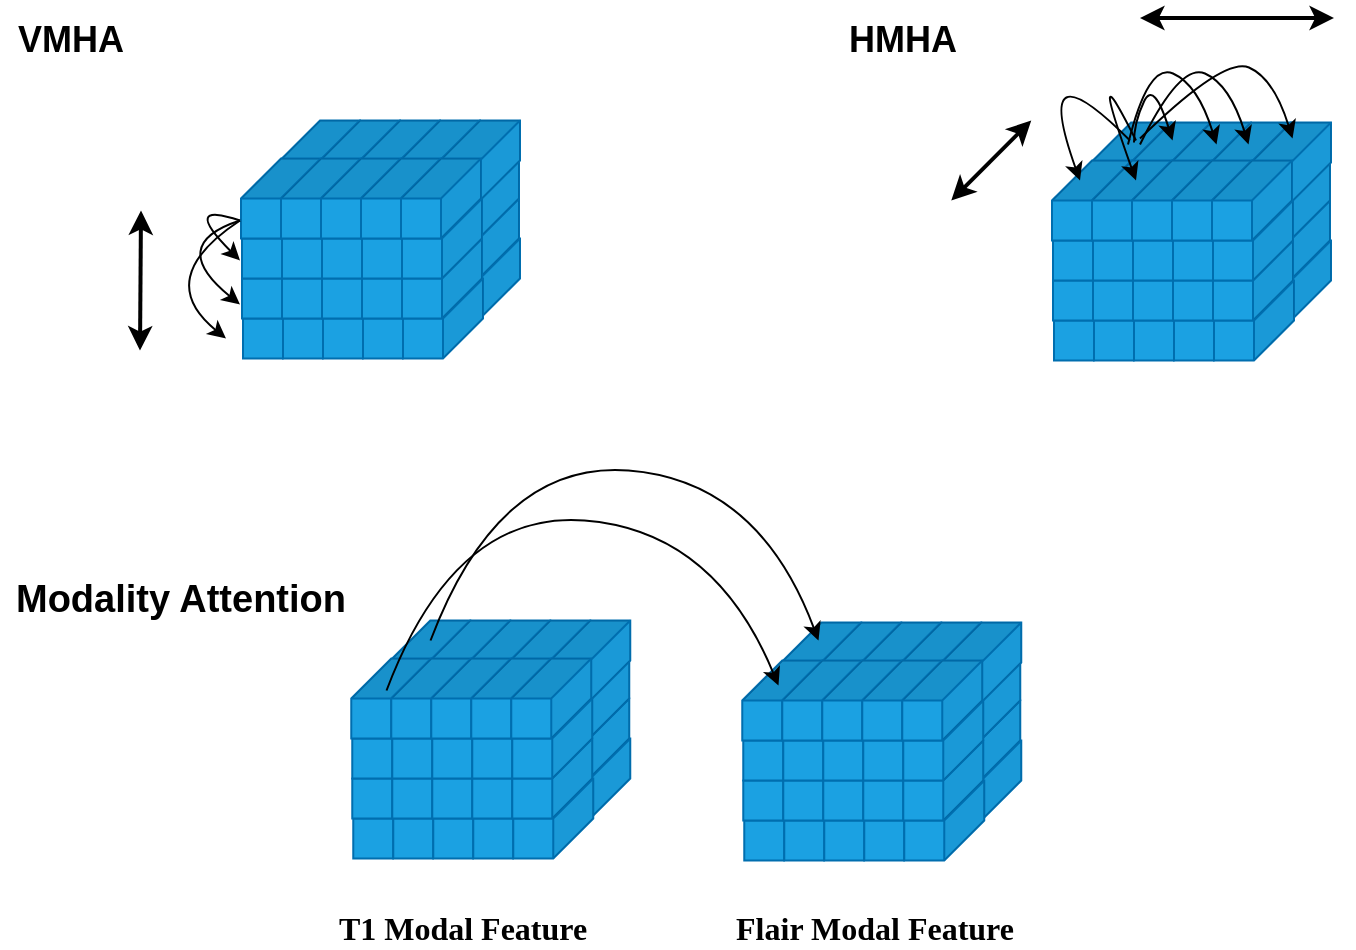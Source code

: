 <mxfile version="15.6.6" type="github">
  <diagram id="qKRGt8TQBt2uqlpVq6g3" name="Page-1">
    <mxGraphModel dx="1186" dy="773" grid="1" gridSize="10" guides="1" tooltips="1" connect="1" arrows="1" fold="1" page="1" pageScale="1" pageWidth="827" pageHeight="1169" math="0" shadow="0">
      <root>
        <mxCell id="0" />
        <mxCell id="1" parent="0" />
        <mxCell id="MC8-AhKKOKp2TsqZbp03-180" value="" style="shape=cube;whiteSpace=wrap;html=1;boundedLbl=1;backgroundOutline=1;darkOpacity=0.05;darkOpacity2=0.1;size=20;rotation=90;fillColor=#1ba1e2;strokeColor=#006EAF;fontColor=#ffffff;" vertex="1" parent="1">
          <mxGeometry x="220" y="150.25" width="40" height="40" as="geometry" />
        </mxCell>
        <mxCell id="MC8-AhKKOKp2TsqZbp03-181" value="" style="shape=cube;whiteSpace=wrap;html=1;boundedLbl=1;backgroundOutline=1;darkOpacity=0.05;darkOpacity2=0.1;size=20;rotation=90;fillColor=#1ba1e2;strokeColor=#006EAF;fontColor=#ffffff;" vertex="1" parent="1">
          <mxGeometry x="240" y="150.25" width="40" height="40" as="geometry" />
        </mxCell>
        <mxCell id="MC8-AhKKOKp2TsqZbp03-182" value="" style="shape=cube;whiteSpace=wrap;html=1;boundedLbl=1;backgroundOutline=1;darkOpacity=0.05;darkOpacity2=0.1;size=20;rotation=90;fillColor=#1ba1e2;strokeColor=#006EAF;fontColor=#ffffff;" vertex="1" parent="1">
          <mxGeometry x="260" y="150.25" width="40" height="40" as="geometry" />
        </mxCell>
        <mxCell id="MC8-AhKKOKp2TsqZbp03-183" value="" style="shape=cube;whiteSpace=wrap;html=1;boundedLbl=1;backgroundOutline=1;darkOpacity=0.05;darkOpacity2=0.1;size=20;rotation=90;fillColor=#1ba1e2;strokeColor=#006EAF;fontColor=#ffffff;" vertex="1" parent="1">
          <mxGeometry x="280" y="150.25" width="40" height="40" as="geometry" />
        </mxCell>
        <mxCell id="MC8-AhKKOKp2TsqZbp03-184" value="" style="shape=cube;whiteSpace=wrap;html=1;boundedLbl=1;backgroundOutline=1;darkOpacity=0.05;darkOpacity2=0.1;size=20;rotation=90;fillColor=#1ba1e2;strokeColor=#006EAF;fontColor=#ffffff;" vertex="1" parent="1">
          <mxGeometry x="300" y="150.25" width="40" height="40" as="geometry" />
        </mxCell>
        <mxCell id="MC8-AhKKOKp2TsqZbp03-185" value="" style="shape=cube;whiteSpace=wrap;html=1;boundedLbl=1;backgroundOutline=1;darkOpacity=0.05;darkOpacity2=0.1;size=20;rotation=90;fillColor=#1ba1e2;strokeColor=#006EAF;fontColor=#ffffff;" vertex="1" parent="1">
          <mxGeometry x="219.5" y="130.25" width="40" height="40" as="geometry" />
        </mxCell>
        <mxCell id="MC8-AhKKOKp2TsqZbp03-186" value="" style="shape=cube;whiteSpace=wrap;html=1;boundedLbl=1;backgroundOutline=1;darkOpacity=0.05;darkOpacity2=0.1;size=20;rotation=90;fillColor=#1ba1e2;strokeColor=#006EAF;fontColor=#ffffff;" vertex="1" parent="1">
          <mxGeometry x="239.5" y="130.25" width="40" height="40" as="geometry" />
        </mxCell>
        <mxCell id="MC8-AhKKOKp2TsqZbp03-187" value="" style="shape=cube;whiteSpace=wrap;html=1;boundedLbl=1;backgroundOutline=1;darkOpacity=0.05;darkOpacity2=0.1;size=20;rotation=90;fillColor=#1ba1e2;strokeColor=#006EAF;fontColor=#ffffff;" vertex="1" parent="1">
          <mxGeometry x="259.5" y="130.25" width="40" height="40" as="geometry" />
        </mxCell>
        <mxCell id="MC8-AhKKOKp2TsqZbp03-188" value="" style="shape=cube;whiteSpace=wrap;html=1;boundedLbl=1;backgroundOutline=1;darkOpacity=0.05;darkOpacity2=0.1;size=20;rotation=90;fillColor=#1ba1e2;strokeColor=#006EAF;fontColor=#ffffff;" vertex="1" parent="1">
          <mxGeometry x="279.5" y="130.25" width="40" height="40" as="geometry" />
        </mxCell>
        <mxCell id="MC8-AhKKOKp2TsqZbp03-189" value="" style="shape=cube;whiteSpace=wrap;html=1;boundedLbl=1;backgroundOutline=1;darkOpacity=0.05;darkOpacity2=0.1;size=20;rotation=90;fillColor=#1ba1e2;strokeColor=#006EAF;fontColor=#ffffff;" vertex="1" parent="1">
          <mxGeometry x="299.5" y="130.25" width="40" height="40" as="geometry" />
        </mxCell>
        <mxCell id="MC8-AhKKOKp2TsqZbp03-190" value="" style="shape=cube;whiteSpace=wrap;html=1;boundedLbl=1;backgroundOutline=1;darkOpacity=0.05;darkOpacity2=0.1;size=20;rotation=90;fillColor=#1ba1e2;strokeColor=#006EAF;fontColor=#ffffff;" vertex="1" parent="1">
          <mxGeometry x="219.5" y="110.25" width="40" height="40" as="geometry" />
        </mxCell>
        <mxCell id="MC8-AhKKOKp2TsqZbp03-191" value="" style="shape=cube;whiteSpace=wrap;html=1;boundedLbl=1;backgroundOutline=1;darkOpacity=0.05;darkOpacity2=0.1;size=20;rotation=90;fillColor=#1ba1e2;strokeColor=#006EAF;fontColor=#ffffff;" vertex="1" parent="1">
          <mxGeometry x="239.5" y="110.25" width="40" height="40" as="geometry" />
        </mxCell>
        <mxCell id="MC8-AhKKOKp2TsqZbp03-192" value="" style="shape=cube;whiteSpace=wrap;html=1;boundedLbl=1;backgroundOutline=1;darkOpacity=0.05;darkOpacity2=0.1;size=20;rotation=90;fillColor=#1ba1e2;strokeColor=#006EAF;fontColor=#ffffff;" vertex="1" parent="1">
          <mxGeometry x="259.5" y="110.25" width="40" height="40" as="geometry" />
        </mxCell>
        <mxCell id="MC8-AhKKOKp2TsqZbp03-193" value="" style="shape=cube;whiteSpace=wrap;html=1;boundedLbl=1;backgroundOutline=1;darkOpacity=0.05;darkOpacity2=0.1;size=20;rotation=90;fillColor=#1ba1e2;strokeColor=#006EAF;fontColor=#ffffff;" vertex="1" parent="1">
          <mxGeometry x="279.5" y="110.25" width="40" height="40" as="geometry" />
        </mxCell>
        <mxCell id="MC8-AhKKOKp2TsqZbp03-194" value="" style="shape=cube;whiteSpace=wrap;html=1;boundedLbl=1;backgroundOutline=1;darkOpacity=0.05;darkOpacity2=0.1;size=20;rotation=90;fillColor=#1ba1e2;strokeColor=#006EAF;fontColor=#ffffff;" vertex="1" parent="1">
          <mxGeometry x="299.5" y="110.25" width="40" height="40" as="geometry" />
        </mxCell>
        <mxCell id="MC8-AhKKOKp2TsqZbp03-195" value="" style="shape=cube;whiteSpace=wrap;html=1;boundedLbl=1;backgroundOutline=1;darkOpacity=0.05;darkOpacity2=0.1;size=20;rotation=90;fillColor=#1ba1e2;strokeColor=#006EAF;fontColor=#ffffff;" vertex="1" parent="1">
          <mxGeometry x="220" y="91.25" width="40" height="40" as="geometry" />
        </mxCell>
        <mxCell id="MC8-AhKKOKp2TsqZbp03-196" value="&lt;font style=&quot;font-size: 18px&quot;&gt;&lt;b&gt;VMHA&lt;/b&gt;&lt;/font&gt;" style="text;html=1;align=center;verticalAlign=middle;resizable=0;points=[];autosize=1;strokeColor=none;fillColor=none;fontColor=default;" vertex="1" parent="1">
          <mxGeometry x="80" y="41.25" width="70" height="20" as="geometry" />
        </mxCell>
        <mxCell id="MC8-AhKKOKp2TsqZbp03-197" value="" style="shape=cube;whiteSpace=wrap;html=1;boundedLbl=1;backgroundOutline=1;darkOpacity=0.05;darkOpacity2=0.1;size=20;rotation=90;fillColor=#1ba1e2;strokeColor=#006EAF;fontColor=#ffffff;" vertex="1" parent="1">
          <mxGeometry x="240" y="91.25" width="40" height="40" as="geometry" />
        </mxCell>
        <mxCell id="MC8-AhKKOKp2TsqZbp03-198" value="" style="shape=cube;whiteSpace=wrap;html=1;boundedLbl=1;backgroundOutline=1;darkOpacity=0.05;darkOpacity2=0.1;size=20;rotation=90;fillColor=#1ba1e2;strokeColor=#006EAF;fontColor=#ffffff;" vertex="1" parent="1">
          <mxGeometry x="260" y="91.25" width="40" height="40" as="geometry" />
        </mxCell>
        <mxCell id="MC8-AhKKOKp2TsqZbp03-199" value="" style="shape=cube;whiteSpace=wrap;html=1;boundedLbl=1;backgroundOutline=1;darkOpacity=0.05;darkOpacity2=0.1;size=20;rotation=90;fillColor=#1ba1e2;strokeColor=#006EAF;fontColor=#ffffff;" vertex="1" parent="1">
          <mxGeometry x="280" y="91.25" width="40" height="40" as="geometry" />
        </mxCell>
        <mxCell id="MC8-AhKKOKp2TsqZbp03-200" value="" style="shape=cube;whiteSpace=wrap;html=1;boundedLbl=1;backgroundOutline=1;darkOpacity=0.05;darkOpacity2=0.1;size=20;rotation=90;fillColor=#1ba1e2;strokeColor=#006EAF;fontColor=#ffffff;" vertex="1" parent="1">
          <mxGeometry x="300" y="91.25" width="40" height="40" as="geometry" />
        </mxCell>
        <mxCell id="MC8-AhKKOKp2TsqZbp03-201" value="" style="shape=cube;whiteSpace=wrap;html=1;boundedLbl=1;backgroundOutline=1;darkOpacity=0.05;darkOpacity2=0.1;size=20;rotation=90;fillColor=#1ba1e2;strokeColor=#006EAF;fontColor=#ffffff;" vertex="1" parent="1">
          <mxGeometry x="201.5" y="170.25" width="40" height="40" as="geometry" />
        </mxCell>
        <mxCell id="MC8-AhKKOKp2TsqZbp03-202" value="" style="shape=cube;whiteSpace=wrap;html=1;boundedLbl=1;backgroundOutline=1;darkOpacity=0.05;darkOpacity2=0.1;size=20;rotation=90;fillColor=#1ba1e2;strokeColor=#006EAF;fontColor=#ffffff;" vertex="1" parent="1">
          <mxGeometry x="221.5" y="170.25" width="40" height="40" as="geometry" />
        </mxCell>
        <mxCell id="MC8-AhKKOKp2TsqZbp03-203" value="" style="shape=cube;whiteSpace=wrap;html=1;boundedLbl=1;backgroundOutline=1;darkOpacity=0.05;darkOpacity2=0.1;size=20;rotation=90;fillColor=#1ba1e2;strokeColor=#006EAF;fontColor=#ffffff;" vertex="1" parent="1">
          <mxGeometry x="241.5" y="170.25" width="40" height="40" as="geometry" />
        </mxCell>
        <mxCell id="MC8-AhKKOKp2TsqZbp03-204" value="" style="shape=cube;whiteSpace=wrap;html=1;boundedLbl=1;backgroundOutline=1;darkOpacity=0.05;darkOpacity2=0.1;size=20;rotation=90;fillColor=#1ba1e2;strokeColor=#006EAF;fontColor=#ffffff;" vertex="1" parent="1">
          <mxGeometry x="261.5" y="170.25" width="40" height="40" as="geometry" />
        </mxCell>
        <mxCell id="MC8-AhKKOKp2TsqZbp03-205" value="" style="shape=cube;whiteSpace=wrap;html=1;boundedLbl=1;backgroundOutline=1;darkOpacity=0.05;darkOpacity2=0.1;size=20;rotation=90;fillColor=#1ba1e2;strokeColor=#006EAF;fontColor=#ffffff;" vertex="1" parent="1">
          <mxGeometry x="281.5" y="170.25" width="40" height="40" as="geometry" />
        </mxCell>
        <mxCell id="MC8-AhKKOKp2TsqZbp03-206" value="" style="shape=cube;whiteSpace=wrap;html=1;boundedLbl=1;backgroundOutline=1;darkOpacity=0.05;darkOpacity2=0.1;size=20;rotation=90;fillColor=#1ba1e2;strokeColor=#006EAF;fontColor=#ffffff;" vertex="1" parent="1">
          <mxGeometry x="201" y="150.25" width="40" height="40" as="geometry" />
        </mxCell>
        <mxCell id="MC8-AhKKOKp2TsqZbp03-207" value="" style="shape=cube;whiteSpace=wrap;html=1;boundedLbl=1;backgroundOutline=1;darkOpacity=0.05;darkOpacity2=0.1;size=20;rotation=90;fillColor=#1ba1e2;strokeColor=#006EAF;fontColor=#ffffff;" vertex="1" parent="1">
          <mxGeometry x="221" y="150.25" width="40" height="40" as="geometry" />
        </mxCell>
        <mxCell id="MC8-AhKKOKp2TsqZbp03-208" value="" style="shape=cube;whiteSpace=wrap;html=1;boundedLbl=1;backgroundOutline=1;darkOpacity=0.05;darkOpacity2=0.1;size=20;rotation=90;fillColor=#1ba1e2;strokeColor=#006EAF;fontColor=#ffffff;" vertex="1" parent="1">
          <mxGeometry x="241" y="150.25" width="40" height="40" as="geometry" />
        </mxCell>
        <mxCell id="MC8-AhKKOKp2TsqZbp03-209" value="" style="shape=cube;whiteSpace=wrap;html=1;boundedLbl=1;backgroundOutline=1;darkOpacity=0.05;darkOpacity2=0.1;size=20;rotation=90;fillColor=#1ba1e2;strokeColor=#006EAF;fontColor=#ffffff;" vertex="1" parent="1">
          <mxGeometry x="261" y="150.25" width="40" height="40" as="geometry" />
        </mxCell>
        <mxCell id="MC8-AhKKOKp2TsqZbp03-210" value="" style="shape=cube;whiteSpace=wrap;html=1;boundedLbl=1;backgroundOutline=1;darkOpacity=0.05;darkOpacity2=0.1;size=20;rotation=90;fillColor=#1ba1e2;strokeColor=#006EAF;fontColor=#ffffff;" vertex="1" parent="1">
          <mxGeometry x="281" y="150.25" width="40" height="40" as="geometry" />
        </mxCell>
        <mxCell id="MC8-AhKKOKp2TsqZbp03-211" value="" style="shape=cube;whiteSpace=wrap;html=1;boundedLbl=1;backgroundOutline=1;darkOpacity=0.05;darkOpacity2=0.1;size=20;rotation=90;fillColor=#1ba1e2;strokeColor=#006EAF;fontColor=#ffffff;" vertex="1" parent="1">
          <mxGeometry x="201" y="130.25" width="40" height="40" as="geometry" />
        </mxCell>
        <mxCell id="MC8-AhKKOKp2TsqZbp03-212" value="" style="shape=cube;whiteSpace=wrap;html=1;boundedLbl=1;backgroundOutline=1;darkOpacity=0.05;darkOpacity2=0.1;size=20;rotation=90;fillColor=#1ba1e2;strokeColor=#006EAF;fontColor=#ffffff;" vertex="1" parent="1">
          <mxGeometry x="221" y="130.25" width="40" height="40" as="geometry" />
        </mxCell>
        <mxCell id="MC8-AhKKOKp2TsqZbp03-213" value="" style="shape=cube;whiteSpace=wrap;html=1;boundedLbl=1;backgroundOutline=1;darkOpacity=0.05;darkOpacity2=0.1;size=20;rotation=90;fillColor=#1ba1e2;strokeColor=#006EAF;fontColor=#ffffff;" vertex="1" parent="1">
          <mxGeometry x="241" y="130.25" width="40" height="40" as="geometry" />
        </mxCell>
        <mxCell id="MC8-AhKKOKp2TsqZbp03-214" value="" style="shape=cube;whiteSpace=wrap;html=1;boundedLbl=1;backgroundOutline=1;darkOpacity=0.05;darkOpacity2=0.1;size=20;rotation=90;fillColor=#1ba1e2;strokeColor=#006EAF;fontColor=#ffffff;" vertex="1" parent="1">
          <mxGeometry x="261" y="130.25" width="40" height="40" as="geometry" />
        </mxCell>
        <mxCell id="MC8-AhKKOKp2TsqZbp03-215" value="" style="shape=cube;whiteSpace=wrap;html=1;boundedLbl=1;backgroundOutline=1;darkOpacity=0.05;darkOpacity2=0.1;size=20;rotation=90;fillColor=#1ba1e2;strokeColor=#006EAF;fontColor=#ffffff;" vertex="1" parent="1">
          <mxGeometry x="281" y="130.25" width="40" height="40" as="geometry" />
        </mxCell>
        <mxCell id="MC8-AhKKOKp2TsqZbp03-216" value="" style="shape=cube;whiteSpace=wrap;html=1;boundedLbl=1;backgroundOutline=1;darkOpacity=0.05;darkOpacity2=0.1;size=20;rotation=90;fillColor=#1ba1e2;strokeColor=#006EAF;fontColor=#ffffff;" vertex="1" parent="1">
          <mxGeometry x="200.5" y="110.25" width="40" height="40" as="geometry" />
        </mxCell>
        <mxCell id="MC8-AhKKOKp2TsqZbp03-217" value="" style="shape=cube;whiteSpace=wrap;html=1;boundedLbl=1;backgroundOutline=1;darkOpacity=0.05;darkOpacity2=0.1;size=20;rotation=90;fillColor=#1ba1e2;strokeColor=#006EAF;fontColor=#ffffff;" vertex="1" parent="1">
          <mxGeometry x="220.5" y="110.25" width="40" height="40" as="geometry" />
        </mxCell>
        <mxCell id="MC8-AhKKOKp2TsqZbp03-218" value="" style="shape=cube;whiteSpace=wrap;html=1;boundedLbl=1;backgroundOutline=1;darkOpacity=0.05;darkOpacity2=0.1;size=20;rotation=90;fillColor=#1ba1e2;strokeColor=#006EAF;fontColor=#ffffff;" vertex="1" parent="1">
          <mxGeometry x="240.5" y="110.25" width="40" height="40" as="geometry" />
        </mxCell>
        <mxCell id="MC8-AhKKOKp2TsqZbp03-219" value="" style="shape=cube;whiteSpace=wrap;html=1;boundedLbl=1;backgroundOutline=1;darkOpacity=0.05;darkOpacity2=0.1;size=20;rotation=90;fillColor=#1ba1e2;strokeColor=#006EAF;fontColor=#ffffff;" vertex="1" parent="1">
          <mxGeometry x="260.5" y="110.25" width="40" height="40" as="geometry" />
        </mxCell>
        <mxCell id="MC8-AhKKOKp2TsqZbp03-220" value="" style="shape=cube;whiteSpace=wrap;html=1;boundedLbl=1;backgroundOutline=1;darkOpacity=0.05;darkOpacity2=0.1;size=20;rotation=90;fillColor=#1ba1e2;strokeColor=#006EAF;fontColor=#ffffff;" vertex="1" parent="1">
          <mxGeometry x="280.5" y="110.25" width="40" height="40" as="geometry" />
        </mxCell>
        <mxCell id="MC8-AhKKOKp2TsqZbp03-221" value="" style="endArrow=classic;startArrow=classic;html=1;rounded=0;fontSize=25;strokeColor=default;labelBackgroundColor=default;fontColor=default;fontStyle=1;strokeWidth=2;" edge="1" parent="1">
          <mxGeometry width="50" height="50" relative="1" as="geometry">
            <mxPoint x="555.63" y="131.25" as="sourcePoint" />
            <mxPoint x="595.63" y="91.25" as="targetPoint" />
          </mxGeometry>
        </mxCell>
        <mxCell id="MC8-AhKKOKp2TsqZbp03-222" value="" style="shape=cube;whiteSpace=wrap;html=1;boundedLbl=1;backgroundOutline=1;darkOpacity=0.05;darkOpacity2=0.1;size=20;rotation=90;fillColor=#1ba1e2;strokeColor=#006EAF;fontColor=#ffffff;" vertex="1" parent="1">
          <mxGeometry x="625.5" y="151.25" width="40" height="40" as="geometry" />
        </mxCell>
        <mxCell id="MC8-AhKKOKp2TsqZbp03-223" value="" style="shape=cube;whiteSpace=wrap;html=1;boundedLbl=1;backgroundOutline=1;darkOpacity=0.05;darkOpacity2=0.1;size=20;rotation=90;fillColor=#1ba1e2;strokeColor=#006EAF;fontColor=#ffffff;" vertex="1" parent="1">
          <mxGeometry x="645.5" y="151.25" width="40" height="40" as="geometry" />
        </mxCell>
        <mxCell id="MC8-AhKKOKp2TsqZbp03-224" value="" style="shape=cube;whiteSpace=wrap;html=1;boundedLbl=1;backgroundOutline=1;darkOpacity=0.05;darkOpacity2=0.1;size=20;rotation=90;fillColor=#1ba1e2;strokeColor=#006EAF;fontColor=#ffffff;" vertex="1" parent="1">
          <mxGeometry x="665.5" y="151.25" width="40" height="40" as="geometry" />
        </mxCell>
        <mxCell id="MC8-AhKKOKp2TsqZbp03-225" value="" style="shape=cube;whiteSpace=wrap;html=1;boundedLbl=1;backgroundOutline=1;darkOpacity=0.05;darkOpacity2=0.1;size=20;rotation=90;fillColor=#1ba1e2;strokeColor=#006EAF;fontColor=#ffffff;" vertex="1" parent="1">
          <mxGeometry x="685.5" y="151.25" width="40" height="40" as="geometry" />
        </mxCell>
        <mxCell id="MC8-AhKKOKp2TsqZbp03-226" value="" style="shape=cube;whiteSpace=wrap;html=1;boundedLbl=1;backgroundOutline=1;darkOpacity=0.05;darkOpacity2=0.1;size=20;rotation=90;fillColor=#1ba1e2;strokeColor=#006EAF;fontColor=#ffffff;" vertex="1" parent="1">
          <mxGeometry x="705.5" y="151.25" width="40" height="40" as="geometry" />
        </mxCell>
        <mxCell id="MC8-AhKKOKp2TsqZbp03-227" value="" style="shape=cube;whiteSpace=wrap;html=1;boundedLbl=1;backgroundOutline=1;darkOpacity=0.05;darkOpacity2=0.1;size=20;rotation=90;fillColor=#1ba1e2;strokeColor=#006EAF;fontColor=#ffffff;" vertex="1" parent="1">
          <mxGeometry x="625" y="131.25" width="40" height="40" as="geometry" />
        </mxCell>
        <mxCell id="MC8-AhKKOKp2TsqZbp03-228" value="" style="shape=cube;whiteSpace=wrap;html=1;boundedLbl=1;backgroundOutline=1;darkOpacity=0.05;darkOpacity2=0.1;size=20;rotation=90;fillColor=#1ba1e2;strokeColor=#006EAF;fontColor=#ffffff;" vertex="1" parent="1">
          <mxGeometry x="645" y="131.25" width="40" height="40" as="geometry" />
        </mxCell>
        <mxCell id="MC8-AhKKOKp2TsqZbp03-229" value="" style="shape=cube;whiteSpace=wrap;html=1;boundedLbl=1;backgroundOutline=1;darkOpacity=0.05;darkOpacity2=0.1;size=20;rotation=90;fillColor=#1ba1e2;strokeColor=#006EAF;fontColor=#ffffff;" vertex="1" parent="1">
          <mxGeometry x="665" y="131.25" width="40" height="40" as="geometry" />
        </mxCell>
        <mxCell id="MC8-AhKKOKp2TsqZbp03-230" value="" style="shape=cube;whiteSpace=wrap;html=1;boundedLbl=1;backgroundOutline=1;darkOpacity=0.05;darkOpacity2=0.1;size=20;rotation=90;fillColor=#1ba1e2;strokeColor=#006EAF;fontColor=#ffffff;" vertex="1" parent="1">
          <mxGeometry x="685" y="131.25" width="40" height="40" as="geometry" />
        </mxCell>
        <mxCell id="MC8-AhKKOKp2TsqZbp03-231" value="" style="shape=cube;whiteSpace=wrap;html=1;boundedLbl=1;backgroundOutline=1;darkOpacity=0.05;darkOpacity2=0.1;size=20;rotation=90;fillColor=#1ba1e2;strokeColor=#006EAF;fontColor=#ffffff;" vertex="1" parent="1">
          <mxGeometry x="705" y="131.25" width="40" height="40" as="geometry" />
        </mxCell>
        <mxCell id="MC8-AhKKOKp2TsqZbp03-232" value="" style="shape=cube;whiteSpace=wrap;html=1;boundedLbl=1;backgroundOutline=1;darkOpacity=0.05;darkOpacity2=0.1;size=20;rotation=90;fillColor=#1ba1e2;strokeColor=#006EAF;fontColor=#ffffff;" vertex="1" parent="1">
          <mxGeometry x="625" y="111.25" width="40" height="40" as="geometry" />
        </mxCell>
        <mxCell id="MC8-AhKKOKp2TsqZbp03-233" value="" style="shape=cube;whiteSpace=wrap;html=1;boundedLbl=1;backgroundOutline=1;darkOpacity=0.05;darkOpacity2=0.1;size=20;rotation=90;fillColor=#1ba1e2;strokeColor=#006EAF;fontColor=#ffffff;" vertex="1" parent="1">
          <mxGeometry x="645" y="111.25" width="40" height="40" as="geometry" />
        </mxCell>
        <mxCell id="MC8-AhKKOKp2TsqZbp03-234" value="" style="shape=cube;whiteSpace=wrap;html=1;boundedLbl=1;backgroundOutline=1;darkOpacity=0.05;darkOpacity2=0.1;size=20;rotation=90;fillColor=#1ba1e2;strokeColor=#006EAF;fontColor=#ffffff;" vertex="1" parent="1">
          <mxGeometry x="665" y="111.25" width="40" height="40" as="geometry" />
        </mxCell>
        <mxCell id="MC8-AhKKOKp2TsqZbp03-235" value="" style="shape=cube;whiteSpace=wrap;html=1;boundedLbl=1;backgroundOutline=1;darkOpacity=0.05;darkOpacity2=0.1;size=20;rotation=90;fillColor=#1ba1e2;strokeColor=#006EAF;fontColor=#ffffff;" vertex="1" parent="1">
          <mxGeometry x="685" y="111.25" width="40" height="40" as="geometry" />
        </mxCell>
        <mxCell id="MC8-AhKKOKp2TsqZbp03-236" value="" style="shape=cube;whiteSpace=wrap;html=1;boundedLbl=1;backgroundOutline=1;darkOpacity=0.05;darkOpacity2=0.1;size=20;rotation=90;fillColor=#1ba1e2;strokeColor=#006EAF;fontColor=#ffffff;" vertex="1" parent="1">
          <mxGeometry x="705" y="111.25" width="40" height="40" as="geometry" />
        </mxCell>
        <mxCell id="MC8-AhKKOKp2TsqZbp03-237" value="" style="shape=cube;whiteSpace=wrap;html=1;boundedLbl=1;backgroundOutline=1;darkOpacity=0.05;darkOpacity2=0.1;size=20;rotation=90;fillColor=#1ba1e2;strokeColor=#006EAF;fontColor=#ffffff;" vertex="1" parent="1">
          <mxGeometry x="625.5" y="92.25" width="40" height="40" as="geometry" />
        </mxCell>
        <mxCell id="MC8-AhKKOKp2TsqZbp03-238" value="" style="shape=cube;whiteSpace=wrap;html=1;boundedLbl=1;backgroundOutline=1;darkOpacity=0.05;darkOpacity2=0.1;size=20;rotation=90;fillColor=#1ba1e2;strokeColor=#006EAF;fontColor=#ffffff;" vertex="1" parent="1">
          <mxGeometry x="645.5" y="92.25" width="40" height="40" as="geometry" />
        </mxCell>
        <mxCell id="MC8-AhKKOKp2TsqZbp03-239" value="" style="shape=cube;whiteSpace=wrap;html=1;boundedLbl=1;backgroundOutline=1;darkOpacity=0.05;darkOpacity2=0.1;size=20;rotation=90;fillColor=#1ba1e2;strokeColor=#006EAF;fontColor=#ffffff;" vertex="1" parent="1">
          <mxGeometry x="665.5" y="92.25" width="40" height="40" as="geometry" />
        </mxCell>
        <mxCell id="MC8-AhKKOKp2TsqZbp03-240" value="" style="shape=cube;whiteSpace=wrap;html=1;boundedLbl=1;backgroundOutline=1;darkOpacity=0.05;darkOpacity2=0.1;size=20;rotation=90;fillColor=#1ba1e2;strokeColor=#006EAF;fontColor=#ffffff;" vertex="1" parent="1">
          <mxGeometry x="685.5" y="92.25" width="40" height="40" as="geometry" />
        </mxCell>
        <mxCell id="MC8-AhKKOKp2TsqZbp03-241" value="" style="shape=cube;whiteSpace=wrap;html=1;boundedLbl=1;backgroundOutline=1;darkOpacity=0.05;darkOpacity2=0.1;size=20;rotation=90;fillColor=#1ba1e2;strokeColor=#006EAF;fontColor=#ffffff;" vertex="1" parent="1">
          <mxGeometry x="705.5" y="92.25" width="40" height="40" as="geometry" />
        </mxCell>
        <mxCell id="MC8-AhKKOKp2TsqZbp03-242" value="" style="shape=cube;whiteSpace=wrap;html=1;boundedLbl=1;backgroundOutline=1;darkOpacity=0.05;darkOpacity2=0.1;size=20;rotation=90;fillColor=#1ba1e2;strokeColor=#006EAF;fontColor=#ffffff;" vertex="1" parent="1">
          <mxGeometry x="607" y="171.25" width="40" height="40" as="geometry" />
        </mxCell>
        <mxCell id="MC8-AhKKOKp2TsqZbp03-243" value="" style="shape=cube;whiteSpace=wrap;html=1;boundedLbl=1;backgroundOutline=1;darkOpacity=0.05;darkOpacity2=0.1;size=20;rotation=90;fillColor=#1ba1e2;strokeColor=#006EAF;fontColor=#ffffff;" vertex="1" parent="1">
          <mxGeometry x="627" y="171.25" width="40" height="40" as="geometry" />
        </mxCell>
        <mxCell id="MC8-AhKKOKp2TsqZbp03-244" value="" style="shape=cube;whiteSpace=wrap;html=1;boundedLbl=1;backgroundOutline=1;darkOpacity=0.05;darkOpacity2=0.1;size=20;rotation=90;fillColor=#1ba1e2;strokeColor=#006EAF;fontColor=#ffffff;" vertex="1" parent="1">
          <mxGeometry x="647" y="171.25" width="40" height="40" as="geometry" />
        </mxCell>
        <mxCell id="MC8-AhKKOKp2TsqZbp03-245" value="" style="shape=cube;whiteSpace=wrap;html=1;boundedLbl=1;backgroundOutline=1;darkOpacity=0.05;darkOpacity2=0.1;size=20;rotation=90;fillColor=#1ba1e2;strokeColor=#006EAF;fontColor=#ffffff;" vertex="1" parent="1">
          <mxGeometry x="667" y="171.25" width="40" height="40" as="geometry" />
        </mxCell>
        <mxCell id="MC8-AhKKOKp2TsqZbp03-246" value="" style="shape=cube;whiteSpace=wrap;html=1;boundedLbl=1;backgroundOutline=1;darkOpacity=0.05;darkOpacity2=0.1;size=20;rotation=90;fillColor=#1ba1e2;strokeColor=#006EAF;fontColor=#ffffff;" vertex="1" parent="1">
          <mxGeometry x="687" y="171.25" width="40" height="40" as="geometry" />
        </mxCell>
        <mxCell id="MC8-AhKKOKp2TsqZbp03-247" value="" style="shape=cube;whiteSpace=wrap;html=1;boundedLbl=1;backgroundOutline=1;darkOpacity=0.05;darkOpacity2=0.1;size=20;rotation=90;fillColor=#1ba1e2;strokeColor=#006EAF;fontColor=#ffffff;" vertex="1" parent="1">
          <mxGeometry x="606.5" y="151.25" width="40" height="40" as="geometry" />
        </mxCell>
        <mxCell id="MC8-AhKKOKp2TsqZbp03-248" value="" style="shape=cube;whiteSpace=wrap;html=1;boundedLbl=1;backgroundOutline=1;darkOpacity=0.05;darkOpacity2=0.1;size=20;rotation=90;fillColor=#1ba1e2;strokeColor=#006EAF;fontColor=#ffffff;" vertex="1" parent="1">
          <mxGeometry x="626.5" y="151.25" width="40" height="40" as="geometry" />
        </mxCell>
        <mxCell id="MC8-AhKKOKp2TsqZbp03-249" value="" style="shape=cube;whiteSpace=wrap;html=1;boundedLbl=1;backgroundOutline=1;darkOpacity=0.05;darkOpacity2=0.1;size=20;rotation=90;fillColor=#1ba1e2;strokeColor=#006EAF;fontColor=#ffffff;" vertex="1" parent="1">
          <mxGeometry x="646.5" y="151.25" width="40" height="40" as="geometry" />
        </mxCell>
        <mxCell id="MC8-AhKKOKp2TsqZbp03-250" value="" style="shape=cube;whiteSpace=wrap;html=1;boundedLbl=1;backgroundOutline=1;darkOpacity=0.05;darkOpacity2=0.1;size=20;rotation=90;fillColor=#1ba1e2;strokeColor=#006EAF;fontColor=#ffffff;" vertex="1" parent="1">
          <mxGeometry x="666.5" y="151.25" width="40" height="40" as="geometry" />
        </mxCell>
        <mxCell id="MC8-AhKKOKp2TsqZbp03-251" value="" style="shape=cube;whiteSpace=wrap;html=1;boundedLbl=1;backgroundOutline=1;darkOpacity=0.05;darkOpacity2=0.1;size=20;rotation=90;fillColor=#1ba1e2;strokeColor=#006EAF;fontColor=#ffffff;" vertex="1" parent="1">
          <mxGeometry x="686.5" y="151.25" width="40" height="40" as="geometry" />
        </mxCell>
        <mxCell id="MC8-AhKKOKp2TsqZbp03-252" value="" style="shape=cube;whiteSpace=wrap;html=1;boundedLbl=1;backgroundOutline=1;darkOpacity=0.05;darkOpacity2=0.1;size=20;rotation=90;fillColor=#1ba1e2;strokeColor=#006EAF;fontColor=#ffffff;" vertex="1" parent="1">
          <mxGeometry x="606.5" y="131.25" width="40" height="40" as="geometry" />
        </mxCell>
        <mxCell id="MC8-AhKKOKp2TsqZbp03-253" value="" style="shape=cube;whiteSpace=wrap;html=1;boundedLbl=1;backgroundOutline=1;darkOpacity=0.05;darkOpacity2=0.1;size=20;rotation=90;fillColor=#1ba1e2;strokeColor=#006EAF;fontColor=#ffffff;" vertex="1" parent="1">
          <mxGeometry x="626.5" y="131.25" width="40" height="40" as="geometry" />
        </mxCell>
        <mxCell id="MC8-AhKKOKp2TsqZbp03-254" value="" style="shape=cube;whiteSpace=wrap;html=1;boundedLbl=1;backgroundOutline=1;darkOpacity=0.05;darkOpacity2=0.1;size=20;rotation=90;fillColor=#1ba1e2;strokeColor=#006EAF;fontColor=#ffffff;" vertex="1" parent="1">
          <mxGeometry x="646.5" y="131.25" width="40" height="40" as="geometry" />
        </mxCell>
        <mxCell id="MC8-AhKKOKp2TsqZbp03-255" value="" style="shape=cube;whiteSpace=wrap;html=1;boundedLbl=1;backgroundOutline=1;darkOpacity=0.05;darkOpacity2=0.1;size=20;rotation=90;fillColor=#1ba1e2;strokeColor=#006EAF;fontColor=#ffffff;" vertex="1" parent="1">
          <mxGeometry x="666.5" y="131.25" width="40" height="40" as="geometry" />
        </mxCell>
        <mxCell id="MC8-AhKKOKp2TsqZbp03-256" value="" style="shape=cube;whiteSpace=wrap;html=1;boundedLbl=1;backgroundOutline=1;darkOpacity=0.05;darkOpacity2=0.1;size=20;rotation=90;fillColor=#1ba1e2;strokeColor=#006EAF;fontColor=#ffffff;" vertex="1" parent="1">
          <mxGeometry x="686.5" y="131.25" width="40" height="40" as="geometry" />
        </mxCell>
        <mxCell id="MC8-AhKKOKp2TsqZbp03-257" value="" style="shape=cube;whiteSpace=wrap;html=1;boundedLbl=1;backgroundOutline=1;darkOpacity=0.05;darkOpacity2=0.1;size=20;rotation=90;fillColor=#1ba1e2;strokeColor=#006EAF;fontColor=#ffffff;" vertex="1" parent="1">
          <mxGeometry x="606" y="111.25" width="40" height="40" as="geometry" />
        </mxCell>
        <mxCell id="MC8-AhKKOKp2TsqZbp03-258" value="" style="shape=cube;whiteSpace=wrap;html=1;boundedLbl=1;backgroundOutline=1;darkOpacity=0.05;darkOpacity2=0.1;size=20;rotation=90;fillColor=#1ba1e2;strokeColor=#006EAF;fontColor=#ffffff;" vertex="1" parent="1">
          <mxGeometry x="626" y="111.25" width="40" height="40" as="geometry" />
        </mxCell>
        <mxCell id="MC8-AhKKOKp2TsqZbp03-259" value="" style="shape=cube;whiteSpace=wrap;html=1;boundedLbl=1;backgroundOutline=1;darkOpacity=0.05;darkOpacity2=0.1;size=20;rotation=90;fillColor=#1ba1e2;strokeColor=#006EAF;fontColor=#ffffff;" vertex="1" parent="1">
          <mxGeometry x="646" y="111.25" width="40" height="40" as="geometry" />
        </mxCell>
        <mxCell id="MC8-AhKKOKp2TsqZbp03-260" value="" style="shape=cube;whiteSpace=wrap;html=1;boundedLbl=1;backgroundOutline=1;darkOpacity=0.05;darkOpacity2=0.1;size=20;rotation=90;fillColor=#1ba1e2;strokeColor=#006EAF;fontColor=#ffffff;" vertex="1" parent="1">
          <mxGeometry x="666" y="111.25" width="40" height="40" as="geometry" />
        </mxCell>
        <mxCell id="MC8-AhKKOKp2TsqZbp03-261" value="" style="shape=cube;whiteSpace=wrap;html=1;boundedLbl=1;backgroundOutline=1;darkOpacity=0.05;darkOpacity2=0.1;size=20;rotation=90;fillColor=#1ba1e2;strokeColor=#006EAF;fontColor=#ffffff;" vertex="1" parent="1">
          <mxGeometry x="686" y="111.25" width="40" height="40" as="geometry" />
        </mxCell>
        <mxCell id="MC8-AhKKOKp2TsqZbp03-262" value="" style="endArrow=classic;startArrow=classic;html=1;rounded=0;fontSize=18;strokeColor=default;labelBackgroundColor=default;fontColor=default;strokeWidth=2;" edge="1" parent="1">
          <mxGeometry width="50" height="50" relative="1" as="geometry">
            <mxPoint x="150" y="206.25" as="sourcePoint" />
            <mxPoint x="150.5" y="136.25" as="targetPoint" />
          </mxGeometry>
        </mxCell>
        <mxCell id="MC8-AhKKOKp2TsqZbp03-263" value="" style="endArrow=classic;startArrow=classic;html=1;rounded=0;fontSize=18;strokeColor=default;labelBackgroundColor=default;fontColor=default;fontStyle=1;strokeWidth=2;" edge="1" parent="1">
          <mxGeometry width="50" height="50" relative="1" as="geometry">
            <mxPoint x="650" y="40" as="sourcePoint" />
            <mxPoint x="747.0" y="40" as="targetPoint" />
          </mxGeometry>
        </mxCell>
        <mxCell id="MC8-AhKKOKp2TsqZbp03-264" value="&lt;font style=&quot;font-size: 18px&quot;&gt;&lt;b&gt;HMHA&lt;/b&gt;&lt;/font&gt;" style="text;html=1;align=center;verticalAlign=middle;resizable=0;points=[];autosize=1;strokeColor=none;fillColor=none;fontColor=default;" vertex="1" parent="1">
          <mxGeometry x="495.63" y="41.25" width="70" height="20" as="geometry" />
        </mxCell>
        <mxCell id="MC8-AhKKOKp2TsqZbp03-265" value="" style="shape=cube;whiteSpace=wrap;html=1;boundedLbl=1;backgroundOutline=1;darkOpacity=0.05;darkOpacity2=0.1;size=20;rotation=90;fillColor=#1ba1e2;strokeColor=#006EAF;fontColor=#ffffff;" vertex="1" parent="1">
          <mxGeometry x="275.13" y="400.25" width="40" height="40" as="geometry" />
        </mxCell>
        <mxCell id="MC8-AhKKOKp2TsqZbp03-266" value="" style="shape=cube;whiteSpace=wrap;html=1;boundedLbl=1;backgroundOutline=1;darkOpacity=0.05;darkOpacity2=0.1;size=20;rotation=90;fillColor=#1ba1e2;strokeColor=#006EAF;fontColor=#ffffff;" vertex="1" parent="1">
          <mxGeometry x="295.13" y="400.25" width="40" height="40" as="geometry" />
        </mxCell>
        <mxCell id="MC8-AhKKOKp2TsqZbp03-267" value="" style="shape=cube;whiteSpace=wrap;html=1;boundedLbl=1;backgroundOutline=1;darkOpacity=0.05;darkOpacity2=0.1;size=20;rotation=90;fillColor=#1ba1e2;strokeColor=#006EAF;fontColor=#ffffff;" vertex="1" parent="1">
          <mxGeometry x="315.13" y="400.25" width="40" height="40" as="geometry" />
        </mxCell>
        <mxCell id="MC8-AhKKOKp2TsqZbp03-268" value="" style="shape=cube;whiteSpace=wrap;html=1;boundedLbl=1;backgroundOutline=1;darkOpacity=0.05;darkOpacity2=0.1;size=20;rotation=90;fillColor=#1ba1e2;strokeColor=#006EAF;fontColor=#ffffff;" vertex="1" parent="1">
          <mxGeometry x="335.13" y="400.25" width="40" height="40" as="geometry" />
        </mxCell>
        <mxCell id="MC8-AhKKOKp2TsqZbp03-269" value="" style="shape=cube;whiteSpace=wrap;html=1;boundedLbl=1;backgroundOutline=1;darkOpacity=0.05;darkOpacity2=0.1;size=20;rotation=90;fillColor=#1ba1e2;strokeColor=#006EAF;fontColor=#ffffff;" vertex="1" parent="1">
          <mxGeometry x="355.13" y="400.25" width="40" height="40" as="geometry" />
        </mxCell>
        <mxCell id="MC8-AhKKOKp2TsqZbp03-270" value="" style="shape=cube;whiteSpace=wrap;html=1;boundedLbl=1;backgroundOutline=1;darkOpacity=0.05;darkOpacity2=0.1;size=20;rotation=90;fillColor=#1ba1e2;strokeColor=#006EAF;fontColor=#ffffff;" vertex="1" parent="1">
          <mxGeometry x="274.63" y="380.25" width="40" height="40" as="geometry" />
        </mxCell>
        <mxCell id="MC8-AhKKOKp2TsqZbp03-271" value="" style="shape=cube;whiteSpace=wrap;html=1;boundedLbl=1;backgroundOutline=1;darkOpacity=0.05;darkOpacity2=0.1;size=20;rotation=90;fillColor=#1ba1e2;strokeColor=#006EAF;fontColor=#ffffff;" vertex="1" parent="1">
          <mxGeometry x="294.63" y="380.25" width="40" height="40" as="geometry" />
        </mxCell>
        <mxCell id="MC8-AhKKOKp2TsqZbp03-272" value="" style="shape=cube;whiteSpace=wrap;html=1;boundedLbl=1;backgroundOutline=1;darkOpacity=0.05;darkOpacity2=0.1;size=20;rotation=90;fillColor=#1ba1e2;strokeColor=#006EAF;fontColor=#ffffff;" vertex="1" parent="1">
          <mxGeometry x="314.63" y="380.25" width="40" height="40" as="geometry" />
        </mxCell>
        <mxCell id="MC8-AhKKOKp2TsqZbp03-273" value="" style="shape=cube;whiteSpace=wrap;html=1;boundedLbl=1;backgroundOutline=1;darkOpacity=0.05;darkOpacity2=0.1;size=20;rotation=90;fillColor=#1ba1e2;strokeColor=#006EAF;fontColor=#ffffff;" vertex="1" parent="1">
          <mxGeometry x="334.63" y="380.25" width="40" height="40" as="geometry" />
        </mxCell>
        <mxCell id="MC8-AhKKOKp2TsqZbp03-274" value="" style="shape=cube;whiteSpace=wrap;html=1;boundedLbl=1;backgroundOutline=1;darkOpacity=0.05;darkOpacity2=0.1;size=20;rotation=90;fillColor=#1ba1e2;strokeColor=#006EAF;fontColor=#ffffff;" vertex="1" parent="1">
          <mxGeometry x="354.63" y="380.25" width="40" height="40" as="geometry" />
        </mxCell>
        <mxCell id="MC8-AhKKOKp2TsqZbp03-275" value="" style="shape=cube;whiteSpace=wrap;html=1;boundedLbl=1;backgroundOutline=1;darkOpacity=0.05;darkOpacity2=0.1;size=20;rotation=90;fillColor=#1ba1e2;strokeColor=#006EAF;fontColor=#ffffff;" vertex="1" parent="1">
          <mxGeometry x="274.63" y="360.25" width="40" height="40" as="geometry" />
        </mxCell>
        <mxCell id="MC8-AhKKOKp2TsqZbp03-276" value="" style="shape=cube;whiteSpace=wrap;html=1;boundedLbl=1;backgroundOutline=1;darkOpacity=0.05;darkOpacity2=0.1;size=20;rotation=90;fillColor=#1ba1e2;strokeColor=#006EAF;fontColor=#ffffff;" vertex="1" parent="1">
          <mxGeometry x="294.63" y="360.25" width="40" height="40" as="geometry" />
        </mxCell>
        <mxCell id="MC8-AhKKOKp2TsqZbp03-277" value="" style="shape=cube;whiteSpace=wrap;html=1;boundedLbl=1;backgroundOutline=1;darkOpacity=0.05;darkOpacity2=0.1;size=20;rotation=90;fillColor=#1ba1e2;strokeColor=#006EAF;fontColor=#ffffff;" vertex="1" parent="1">
          <mxGeometry x="314.63" y="360.25" width="40" height="40" as="geometry" />
        </mxCell>
        <mxCell id="MC8-AhKKOKp2TsqZbp03-278" value="" style="shape=cube;whiteSpace=wrap;html=1;boundedLbl=1;backgroundOutline=1;darkOpacity=0.05;darkOpacity2=0.1;size=20;rotation=90;fillColor=#1ba1e2;strokeColor=#006EAF;fontColor=#ffffff;" vertex="1" parent="1">
          <mxGeometry x="334.63" y="360.25" width="40" height="40" as="geometry" />
        </mxCell>
        <mxCell id="MC8-AhKKOKp2TsqZbp03-279" value="" style="shape=cube;whiteSpace=wrap;html=1;boundedLbl=1;backgroundOutline=1;darkOpacity=0.05;darkOpacity2=0.1;size=20;rotation=90;fillColor=#1ba1e2;strokeColor=#006EAF;fontColor=#ffffff;" vertex="1" parent="1">
          <mxGeometry x="354.63" y="360.25" width="40" height="40" as="geometry" />
        </mxCell>
        <mxCell id="MC8-AhKKOKp2TsqZbp03-280" value="" style="shape=cube;whiteSpace=wrap;html=1;boundedLbl=1;backgroundOutline=1;darkOpacity=0.05;darkOpacity2=0.1;size=20;rotation=90;fillColor=#1ba1e2;strokeColor=#006EAF;fontColor=#ffffff;" vertex="1" parent="1">
          <mxGeometry x="275.13" y="341.25" width="40" height="40" as="geometry" />
        </mxCell>
        <mxCell id="MC8-AhKKOKp2TsqZbp03-281" value="&lt;font size=&quot;1&quot;&gt;&lt;b style=&quot;font-size: 19px&quot;&gt;Modality Attention&lt;/b&gt;&lt;/font&gt;" style="text;html=1;align=center;verticalAlign=middle;resizable=0;points=[];autosize=1;strokeColor=none;fillColor=none;" vertex="1" parent="1">
          <mxGeometry x="80.13" y="321.25" width="180" height="20" as="geometry" />
        </mxCell>
        <mxCell id="MC8-AhKKOKp2TsqZbp03-282" value="" style="shape=cube;whiteSpace=wrap;html=1;boundedLbl=1;backgroundOutline=1;darkOpacity=0.05;darkOpacity2=0.1;size=20;rotation=90;fillColor=#1ba1e2;strokeColor=#006EAF;fontColor=#ffffff;" vertex="1" parent="1">
          <mxGeometry x="295.13" y="341.25" width="40" height="40" as="geometry" />
        </mxCell>
        <mxCell id="MC8-AhKKOKp2TsqZbp03-283" value="" style="shape=cube;whiteSpace=wrap;html=1;boundedLbl=1;backgroundOutline=1;darkOpacity=0.05;darkOpacity2=0.1;size=20;rotation=90;fillColor=#1ba1e2;strokeColor=#006EAF;fontColor=#ffffff;" vertex="1" parent="1">
          <mxGeometry x="315.13" y="341.25" width="40" height="40" as="geometry" />
        </mxCell>
        <mxCell id="MC8-AhKKOKp2TsqZbp03-284" value="" style="shape=cube;whiteSpace=wrap;html=1;boundedLbl=1;backgroundOutline=1;darkOpacity=0.05;darkOpacity2=0.1;size=20;rotation=90;fillColor=#1ba1e2;strokeColor=#006EAF;fontColor=#ffffff;" vertex="1" parent="1">
          <mxGeometry x="335.13" y="341.25" width="40" height="40" as="geometry" />
        </mxCell>
        <mxCell id="MC8-AhKKOKp2TsqZbp03-285" value="" style="shape=cube;whiteSpace=wrap;html=1;boundedLbl=1;backgroundOutline=1;darkOpacity=0.05;darkOpacity2=0.1;size=20;rotation=90;fillColor=#1ba1e2;strokeColor=#006EAF;fontColor=#ffffff;" vertex="1" parent="1">
          <mxGeometry x="355.13" y="341.25" width="40" height="40" as="geometry" />
        </mxCell>
        <mxCell id="MC8-AhKKOKp2TsqZbp03-286" value="" style="shape=cube;whiteSpace=wrap;html=1;boundedLbl=1;backgroundOutline=1;darkOpacity=0.05;darkOpacity2=0.1;size=20;rotation=90;fillColor=#1ba1e2;strokeColor=#006EAF;fontColor=#ffffff;" vertex="1" parent="1">
          <mxGeometry x="256.63" y="420.25" width="40" height="40" as="geometry" />
        </mxCell>
        <mxCell id="MC8-AhKKOKp2TsqZbp03-287" value="" style="shape=cube;whiteSpace=wrap;html=1;boundedLbl=1;backgroundOutline=1;darkOpacity=0.05;darkOpacity2=0.1;size=20;rotation=90;fillColor=#1ba1e2;strokeColor=#006EAF;fontColor=#ffffff;" vertex="1" parent="1">
          <mxGeometry x="276.63" y="420.25" width="40" height="40" as="geometry" />
        </mxCell>
        <mxCell id="MC8-AhKKOKp2TsqZbp03-288" value="" style="shape=cube;whiteSpace=wrap;html=1;boundedLbl=1;backgroundOutline=1;darkOpacity=0.05;darkOpacity2=0.1;size=20;rotation=90;fillColor=#1ba1e2;strokeColor=#006EAF;fontColor=#ffffff;" vertex="1" parent="1">
          <mxGeometry x="296.63" y="420.25" width="40" height="40" as="geometry" />
        </mxCell>
        <mxCell id="MC8-AhKKOKp2TsqZbp03-289" value="" style="shape=cube;whiteSpace=wrap;html=1;boundedLbl=1;backgroundOutline=1;darkOpacity=0.05;darkOpacity2=0.1;size=20;rotation=90;fillColor=#1ba1e2;strokeColor=#006EAF;fontColor=#ffffff;" vertex="1" parent="1">
          <mxGeometry x="316.63" y="420.25" width="40" height="40" as="geometry" />
        </mxCell>
        <mxCell id="MC8-AhKKOKp2TsqZbp03-290" value="" style="shape=cube;whiteSpace=wrap;html=1;boundedLbl=1;backgroundOutline=1;darkOpacity=0.05;darkOpacity2=0.1;size=20;rotation=90;fillColor=#1ba1e2;strokeColor=#006EAF;fontColor=#ffffff;" vertex="1" parent="1">
          <mxGeometry x="336.63" y="420.25" width="40" height="40" as="geometry" />
        </mxCell>
        <mxCell id="MC8-AhKKOKp2TsqZbp03-291" value="" style="shape=cube;whiteSpace=wrap;html=1;boundedLbl=1;backgroundOutline=1;darkOpacity=0.05;darkOpacity2=0.1;size=20;rotation=90;fillColor=#1ba1e2;strokeColor=#006EAF;fontColor=#ffffff;" vertex="1" parent="1">
          <mxGeometry x="256.13" y="400.25" width="40" height="40" as="geometry" />
        </mxCell>
        <mxCell id="MC8-AhKKOKp2TsqZbp03-292" value="" style="shape=cube;whiteSpace=wrap;html=1;boundedLbl=1;backgroundOutline=1;darkOpacity=0.05;darkOpacity2=0.1;size=20;rotation=90;fillColor=#1ba1e2;strokeColor=#006EAF;fontColor=#ffffff;" vertex="1" parent="1">
          <mxGeometry x="276.13" y="400.25" width="40" height="40" as="geometry" />
        </mxCell>
        <mxCell id="MC8-AhKKOKp2TsqZbp03-293" value="" style="shape=cube;whiteSpace=wrap;html=1;boundedLbl=1;backgroundOutline=1;darkOpacity=0.05;darkOpacity2=0.1;size=20;rotation=90;fillColor=#1ba1e2;strokeColor=#006EAF;fontColor=#ffffff;" vertex="1" parent="1">
          <mxGeometry x="296.13" y="400.25" width="40" height="40" as="geometry" />
        </mxCell>
        <mxCell id="MC8-AhKKOKp2TsqZbp03-294" value="" style="shape=cube;whiteSpace=wrap;html=1;boundedLbl=1;backgroundOutline=1;darkOpacity=0.05;darkOpacity2=0.1;size=20;rotation=90;fillColor=#1ba1e2;strokeColor=#006EAF;fontColor=#ffffff;" vertex="1" parent="1">
          <mxGeometry x="316.13" y="400.25" width="40" height="40" as="geometry" />
        </mxCell>
        <mxCell id="MC8-AhKKOKp2TsqZbp03-295" value="" style="shape=cube;whiteSpace=wrap;html=1;boundedLbl=1;backgroundOutline=1;darkOpacity=0.05;darkOpacity2=0.1;size=20;rotation=90;fillColor=#1ba1e2;strokeColor=#006EAF;fontColor=#ffffff;" vertex="1" parent="1">
          <mxGeometry x="336.13" y="400.25" width="40" height="40" as="geometry" />
        </mxCell>
        <mxCell id="MC8-AhKKOKp2TsqZbp03-296" value="" style="shape=cube;whiteSpace=wrap;html=1;boundedLbl=1;backgroundOutline=1;darkOpacity=0.05;darkOpacity2=0.1;size=20;rotation=90;fillColor=#1ba1e2;strokeColor=#006EAF;fontColor=#ffffff;" vertex="1" parent="1">
          <mxGeometry x="256.13" y="380.25" width="40" height="40" as="geometry" />
        </mxCell>
        <mxCell id="MC8-AhKKOKp2TsqZbp03-297" value="" style="shape=cube;whiteSpace=wrap;html=1;boundedLbl=1;backgroundOutline=1;darkOpacity=0.05;darkOpacity2=0.1;size=20;rotation=90;fillColor=#1ba1e2;strokeColor=#006EAF;fontColor=#ffffff;" vertex="1" parent="1">
          <mxGeometry x="276.13" y="380.25" width="40" height="40" as="geometry" />
        </mxCell>
        <mxCell id="MC8-AhKKOKp2TsqZbp03-298" value="" style="shape=cube;whiteSpace=wrap;html=1;boundedLbl=1;backgroundOutline=1;darkOpacity=0.05;darkOpacity2=0.1;size=20;rotation=90;fillColor=#1ba1e2;strokeColor=#006EAF;fontColor=#ffffff;" vertex="1" parent="1">
          <mxGeometry x="296.13" y="380.25" width="40" height="40" as="geometry" />
        </mxCell>
        <mxCell id="MC8-AhKKOKp2TsqZbp03-299" value="" style="shape=cube;whiteSpace=wrap;html=1;boundedLbl=1;backgroundOutline=1;darkOpacity=0.05;darkOpacity2=0.1;size=20;rotation=90;fillColor=#1ba1e2;strokeColor=#006EAF;fontColor=#ffffff;" vertex="1" parent="1">
          <mxGeometry x="316.13" y="380.25" width="40" height="40" as="geometry" />
        </mxCell>
        <mxCell id="MC8-AhKKOKp2TsqZbp03-300" value="" style="shape=cube;whiteSpace=wrap;html=1;boundedLbl=1;backgroundOutline=1;darkOpacity=0.05;darkOpacity2=0.1;size=20;rotation=90;fillColor=#1ba1e2;strokeColor=#006EAF;fontColor=#ffffff;" vertex="1" parent="1">
          <mxGeometry x="336.13" y="380.25" width="40" height="40" as="geometry" />
        </mxCell>
        <mxCell id="MC8-AhKKOKp2TsqZbp03-301" value="" style="shape=cube;whiteSpace=wrap;html=1;boundedLbl=1;backgroundOutline=1;darkOpacity=0.05;darkOpacity2=0.1;size=20;rotation=90;fillColor=#1ba1e2;strokeColor=#006EAF;fontColor=#ffffff;" vertex="1" parent="1">
          <mxGeometry x="255.63" y="360.25" width="40" height="40" as="geometry" />
        </mxCell>
        <mxCell id="MC8-AhKKOKp2TsqZbp03-302" value="" style="shape=cube;whiteSpace=wrap;html=1;boundedLbl=1;backgroundOutline=1;darkOpacity=0.05;darkOpacity2=0.1;size=20;rotation=90;fillColor=#1ba1e2;strokeColor=#006EAF;fontColor=#ffffff;" vertex="1" parent="1">
          <mxGeometry x="275.63" y="360.25" width="40" height="40" as="geometry" />
        </mxCell>
        <mxCell id="MC8-AhKKOKp2TsqZbp03-303" value="" style="shape=cube;whiteSpace=wrap;html=1;boundedLbl=1;backgroundOutline=1;darkOpacity=0.05;darkOpacity2=0.1;size=20;rotation=90;fillColor=#1ba1e2;strokeColor=#006EAF;fontColor=#ffffff;" vertex="1" parent="1">
          <mxGeometry x="295.63" y="360.25" width="40" height="40" as="geometry" />
        </mxCell>
        <mxCell id="MC8-AhKKOKp2TsqZbp03-304" value="" style="shape=cube;whiteSpace=wrap;html=1;boundedLbl=1;backgroundOutline=1;darkOpacity=0.05;darkOpacity2=0.1;size=20;rotation=90;fillColor=#1ba1e2;strokeColor=#006EAF;fontColor=#ffffff;" vertex="1" parent="1">
          <mxGeometry x="315.63" y="360.25" width="40" height="40" as="geometry" />
        </mxCell>
        <mxCell id="MC8-AhKKOKp2TsqZbp03-305" value="" style="shape=cube;whiteSpace=wrap;html=1;boundedLbl=1;backgroundOutline=1;darkOpacity=0.05;darkOpacity2=0.1;size=20;rotation=90;fillColor=#1ba1e2;strokeColor=#006EAF;fontColor=#ffffff;" vertex="1" parent="1">
          <mxGeometry x="335.63" y="360.25" width="40" height="40" as="geometry" />
        </mxCell>
        <mxCell id="MC8-AhKKOKp2TsqZbp03-306" value="" style="shape=cube;whiteSpace=wrap;html=1;boundedLbl=1;backgroundOutline=1;darkOpacity=0.05;darkOpacity2=0.1;size=20;rotation=90;fillColor=#1ba1e2;strokeColor=#006EAF;fontColor=#ffffff;" vertex="1" parent="1">
          <mxGeometry x="470.63" y="401.25" width="40" height="40" as="geometry" />
        </mxCell>
        <mxCell id="MC8-AhKKOKp2TsqZbp03-307" value="" style="shape=cube;whiteSpace=wrap;html=1;boundedLbl=1;backgroundOutline=1;darkOpacity=0.05;darkOpacity2=0.1;size=20;rotation=90;fillColor=#1ba1e2;strokeColor=#006EAF;fontColor=#ffffff;" vertex="1" parent="1">
          <mxGeometry x="490.63" y="401.25" width="40" height="40" as="geometry" />
        </mxCell>
        <mxCell id="MC8-AhKKOKp2TsqZbp03-308" value="" style="shape=cube;whiteSpace=wrap;html=1;boundedLbl=1;backgroundOutline=1;darkOpacity=0.05;darkOpacity2=0.1;size=20;rotation=90;fillColor=#1ba1e2;strokeColor=#006EAF;fontColor=#ffffff;" vertex="1" parent="1">
          <mxGeometry x="510.63" y="401.25" width="40" height="40" as="geometry" />
        </mxCell>
        <mxCell id="MC8-AhKKOKp2TsqZbp03-309" value="" style="shape=cube;whiteSpace=wrap;html=1;boundedLbl=1;backgroundOutline=1;darkOpacity=0.05;darkOpacity2=0.1;size=20;rotation=90;fillColor=#1ba1e2;strokeColor=#006EAF;fontColor=#ffffff;" vertex="1" parent="1">
          <mxGeometry x="530.63" y="401.25" width="40" height="40" as="geometry" />
        </mxCell>
        <mxCell id="MC8-AhKKOKp2TsqZbp03-310" value="" style="shape=cube;whiteSpace=wrap;html=1;boundedLbl=1;backgroundOutline=1;darkOpacity=0.05;darkOpacity2=0.1;size=20;rotation=90;fillColor=#1ba1e2;strokeColor=#006EAF;fontColor=#ffffff;" vertex="1" parent="1">
          <mxGeometry x="550.63" y="401.25" width="40" height="40" as="geometry" />
        </mxCell>
        <mxCell id="MC8-AhKKOKp2TsqZbp03-311" value="" style="shape=cube;whiteSpace=wrap;html=1;boundedLbl=1;backgroundOutline=1;darkOpacity=0.05;darkOpacity2=0.1;size=20;rotation=90;fillColor=#1ba1e2;strokeColor=#006EAF;fontColor=#ffffff;" vertex="1" parent="1">
          <mxGeometry x="470.13" y="381.25" width="40" height="40" as="geometry" />
        </mxCell>
        <mxCell id="MC8-AhKKOKp2TsqZbp03-312" value="" style="shape=cube;whiteSpace=wrap;html=1;boundedLbl=1;backgroundOutline=1;darkOpacity=0.05;darkOpacity2=0.1;size=20;rotation=90;fillColor=#1ba1e2;strokeColor=#006EAF;fontColor=#ffffff;" vertex="1" parent="1">
          <mxGeometry x="490.13" y="381.25" width="40" height="40" as="geometry" />
        </mxCell>
        <mxCell id="MC8-AhKKOKp2TsqZbp03-313" value="" style="shape=cube;whiteSpace=wrap;html=1;boundedLbl=1;backgroundOutline=1;darkOpacity=0.05;darkOpacity2=0.1;size=20;rotation=90;fillColor=#1ba1e2;strokeColor=#006EAF;fontColor=#ffffff;" vertex="1" parent="1">
          <mxGeometry x="510.13" y="381.25" width="40" height="40" as="geometry" />
        </mxCell>
        <mxCell id="MC8-AhKKOKp2TsqZbp03-314" value="" style="shape=cube;whiteSpace=wrap;html=1;boundedLbl=1;backgroundOutline=1;darkOpacity=0.05;darkOpacity2=0.1;size=20;rotation=90;fillColor=#1ba1e2;strokeColor=#006EAF;fontColor=#ffffff;" vertex="1" parent="1">
          <mxGeometry x="530.13" y="381.25" width="40" height="40" as="geometry" />
        </mxCell>
        <mxCell id="MC8-AhKKOKp2TsqZbp03-315" value="" style="shape=cube;whiteSpace=wrap;html=1;boundedLbl=1;backgroundOutline=1;darkOpacity=0.05;darkOpacity2=0.1;size=20;rotation=90;fillColor=#1ba1e2;strokeColor=#006EAF;fontColor=#ffffff;" vertex="1" parent="1">
          <mxGeometry x="550.13" y="381.25" width="40" height="40" as="geometry" />
        </mxCell>
        <mxCell id="MC8-AhKKOKp2TsqZbp03-316" value="" style="shape=cube;whiteSpace=wrap;html=1;boundedLbl=1;backgroundOutline=1;darkOpacity=0.05;darkOpacity2=0.1;size=20;rotation=90;fillColor=#1ba1e2;strokeColor=#006EAF;fontColor=#ffffff;" vertex="1" parent="1">
          <mxGeometry x="470.13" y="361.25" width="40" height="40" as="geometry" />
        </mxCell>
        <mxCell id="MC8-AhKKOKp2TsqZbp03-317" value="" style="shape=cube;whiteSpace=wrap;html=1;boundedLbl=1;backgroundOutline=1;darkOpacity=0.05;darkOpacity2=0.1;size=20;rotation=90;fillColor=#1ba1e2;strokeColor=#006EAF;fontColor=#ffffff;" vertex="1" parent="1">
          <mxGeometry x="490.13" y="361.25" width="40" height="40" as="geometry" />
        </mxCell>
        <mxCell id="MC8-AhKKOKp2TsqZbp03-318" value="" style="shape=cube;whiteSpace=wrap;html=1;boundedLbl=1;backgroundOutline=1;darkOpacity=0.05;darkOpacity2=0.1;size=20;rotation=90;fillColor=#1ba1e2;strokeColor=#006EAF;fontColor=#ffffff;" vertex="1" parent="1">
          <mxGeometry x="510.13" y="361.25" width="40" height="40" as="geometry" />
        </mxCell>
        <mxCell id="MC8-AhKKOKp2TsqZbp03-319" value="" style="shape=cube;whiteSpace=wrap;html=1;boundedLbl=1;backgroundOutline=1;darkOpacity=0.05;darkOpacity2=0.1;size=20;rotation=90;fillColor=#1ba1e2;strokeColor=#006EAF;fontColor=#ffffff;" vertex="1" parent="1">
          <mxGeometry x="530.13" y="361.25" width="40" height="40" as="geometry" />
        </mxCell>
        <mxCell id="MC8-AhKKOKp2TsqZbp03-320" value="" style="shape=cube;whiteSpace=wrap;html=1;boundedLbl=1;backgroundOutline=1;darkOpacity=0.05;darkOpacity2=0.1;size=20;rotation=90;fillColor=#1ba1e2;strokeColor=#006EAF;fontColor=#ffffff;" vertex="1" parent="1">
          <mxGeometry x="550.13" y="361.25" width="40" height="40" as="geometry" />
        </mxCell>
        <mxCell id="MC8-AhKKOKp2TsqZbp03-321" value="" style="shape=cube;whiteSpace=wrap;html=1;boundedLbl=1;backgroundOutline=1;darkOpacity=0.05;darkOpacity2=0.1;size=20;rotation=90;fillColor=#1ba1e2;strokeColor=#006EAF;fontColor=#ffffff;" vertex="1" parent="1">
          <mxGeometry x="470.63" y="342.25" width="40" height="40" as="geometry" />
        </mxCell>
        <mxCell id="MC8-AhKKOKp2TsqZbp03-322" value="" style="shape=cube;whiteSpace=wrap;html=1;boundedLbl=1;backgroundOutline=1;darkOpacity=0.05;darkOpacity2=0.1;size=20;rotation=90;fillColor=#1ba1e2;strokeColor=#006EAF;fontColor=#ffffff;" vertex="1" parent="1">
          <mxGeometry x="490.63" y="342.25" width="40" height="40" as="geometry" />
        </mxCell>
        <mxCell id="MC8-AhKKOKp2TsqZbp03-323" value="" style="shape=cube;whiteSpace=wrap;html=1;boundedLbl=1;backgroundOutline=1;darkOpacity=0.05;darkOpacity2=0.1;size=20;rotation=90;fillColor=#1ba1e2;strokeColor=#006EAF;fontColor=#ffffff;" vertex="1" parent="1">
          <mxGeometry x="510.63" y="342.25" width="40" height="40" as="geometry" />
        </mxCell>
        <mxCell id="MC8-AhKKOKp2TsqZbp03-324" value="" style="shape=cube;whiteSpace=wrap;html=1;boundedLbl=1;backgroundOutline=1;darkOpacity=0.05;darkOpacity2=0.1;size=20;rotation=90;fillColor=#1ba1e2;strokeColor=#006EAF;fontColor=#ffffff;" vertex="1" parent="1">
          <mxGeometry x="530.63" y="342.25" width="40" height="40" as="geometry" />
        </mxCell>
        <mxCell id="MC8-AhKKOKp2TsqZbp03-325" value="" style="shape=cube;whiteSpace=wrap;html=1;boundedLbl=1;backgroundOutline=1;darkOpacity=0.05;darkOpacity2=0.1;size=20;rotation=90;fillColor=#1ba1e2;strokeColor=#006EAF;fontColor=#ffffff;" vertex="1" parent="1">
          <mxGeometry x="550.63" y="342.25" width="40" height="40" as="geometry" />
        </mxCell>
        <mxCell id="MC8-AhKKOKp2TsqZbp03-326" value="" style="shape=cube;whiteSpace=wrap;html=1;boundedLbl=1;backgroundOutline=1;darkOpacity=0.05;darkOpacity2=0.1;size=20;rotation=90;fillColor=#1ba1e2;strokeColor=#006EAF;fontColor=#ffffff;" vertex="1" parent="1">
          <mxGeometry x="452.13" y="421.25" width="40" height="40" as="geometry" />
        </mxCell>
        <mxCell id="MC8-AhKKOKp2TsqZbp03-327" value="" style="shape=cube;whiteSpace=wrap;html=1;boundedLbl=1;backgroundOutline=1;darkOpacity=0.05;darkOpacity2=0.1;size=20;rotation=90;fillColor=#1ba1e2;strokeColor=#006EAF;fontColor=#ffffff;" vertex="1" parent="1">
          <mxGeometry x="472.13" y="421.25" width="40" height="40" as="geometry" />
        </mxCell>
        <mxCell id="MC8-AhKKOKp2TsqZbp03-328" value="" style="shape=cube;whiteSpace=wrap;html=1;boundedLbl=1;backgroundOutline=1;darkOpacity=0.05;darkOpacity2=0.1;size=20;rotation=90;fillColor=#1ba1e2;strokeColor=#006EAF;fontColor=#ffffff;" vertex="1" parent="1">
          <mxGeometry x="492.13" y="421.25" width="40" height="40" as="geometry" />
        </mxCell>
        <mxCell id="MC8-AhKKOKp2TsqZbp03-329" value="" style="shape=cube;whiteSpace=wrap;html=1;boundedLbl=1;backgroundOutline=1;darkOpacity=0.05;darkOpacity2=0.1;size=20;rotation=90;fillColor=#1ba1e2;strokeColor=#006EAF;fontColor=#ffffff;" vertex="1" parent="1">
          <mxGeometry x="512.13" y="421.25" width="40" height="40" as="geometry" />
        </mxCell>
        <mxCell id="MC8-AhKKOKp2TsqZbp03-330" value="" style="shape=cube;whiteSpace=wrap;html=1;boundedLbl=1;backgroundOutline=1;darkOpacity=0.05;darkOpacity2=0.1;size=20;rotation=90;fillColor=#1ba1e2;strokeColor=#006EAF;fontColor=#ffffff;" vertex="1" parent="1">
          <mxGeometry x="532.13" y="421.25" width="40" height="40" as="geometry" />
        </mxCell>
        <mxCell id="MC8-AhKKOKp2TsqZbp03-331" value="" style="shape=cube;whiteSpace=wrap;html=1;boundedLbl=1;backgroundOutline=1;darkOpacity=0.05;darkOpacity2=0.1;size=20;rotation=90;fillColor=#1ba1e2;strokeColor=#006EAF;fontColor=#ffffff;" vertex="1" parent="1">
          <mxGeometry x="451.63" y="401.25" width="40" height="40" as="geometry" />
        </mxCell>
        <mxCell id="MC8-AhKKOKp2TsqZbp03-332" value="" style="shape=cube;whiteSpace=wrap;html=1;boundedLbl=1;backgroundOutline=1;darkOpacity=0.05;darkOpacity2=0.1;size=20;rotation=90;fillColor=#1ba1e2;strokeColor=#006EAF;fontColor=#ffffff;" vertex="1" parent="1">
          <mxGeometry x="471.63" y="401.25" width="40" height="40" as="geometry" />
        </mxCell>
        <mxCell id="MC8-AhKKOKp2TsqZbp03-333" value="" style="shape=cube;whiteSpace=wrap;html=1;boundedLbl=1;backgroundOutline=1;darkOpacity=0.05;darkOpacity2=0.1;size=20;rotation=90;fillColor=#1ba1e2;strokeColor=#006EAF;fontColor=#ffffff;" vertex="1" parent="1">
          <mxGeometry x="491.63" y="401.25" width="40" height="40" as="geometry" />
        </mxCell>
        <mxCell id="MC8-AhKKOKp2TsqZbp03-334" value="" style="shape=cube;whiteSpace=wrap;html=1;boundedLbl=1;backgroundOutline=1;darkOpacity=0.05;darkOpacity2=0.1;size=20;rotation=90;fillColor=#1ba1e2;strokeColor=#006EAF;fontColor=#ffffff;" vertex="1" parent="1">
          <mxGeometry x="511.63" y="401.25" width="40" height="40" as="geometry" />
        </mxCell>
        <mxCell id="MC8-AhKKOKp2TsqZbp03-335" value="" style="shape=cube;whiteSpace=wrap;html=1;boundedLbl=1;backgroundOutline=1;darkOpacity=0.05;darkOpacity2=0.1;size=20;rotation=90;fillColor=#1ba1e2;strokeColor=#006EAF;fontColor=#ffffff;" vertex="1" parent="1">
          <mxGeometry x="531.63" y="401.25" width="40" height="40" as="geometry" />
        </mxCell>
        <mxCell id="MC8-AhKKOKp2TsqZbp03-336" value="" style="shape=cube;whiteSpace=wrap;html=1;boundedLbl=1;backgroundOutline=1;darkOpacity=0.05;darkOpacity2=0.1;size=20;rotation=90;fillColor=#1ba1e2;strokeColor=#006EAF;fontColor=#ffffff;" vertex="1" parent="1">
          <mxGeometry x="451.63" y="381.25" width="40" height="40" as="geometry" />
        </mxCell>
        <mxCell id="MC8-AhKKOKp2TsqZbp03-337" value="" style="shape=cube;whiteSpace=wrap;html=1;boundedLbl=1;backgroundOutline=1;darkOpacity=0.05;darkOpacity2=0.1;size=20;rotation=90;fillColor=#1ba1e2;strokeColor=#006EAF;fontColor=#ffffff;" vertex="1" parent="1">
          <mxGeometry x="471.63" y="381.25" width="40" height="40" as="geometry" />
        </mxCell>
        <mxCell id="MC8-AhKKOKp2TsqZbp03-338" value="" style="shape=cube;whiteSpace=wrap;html=1;boundedLbl=1;backgroundOutline=1;darkOpacity=0.05;darkOpacity2=0.1;size=20;rotation=90;fillColor=#1ba1e2;strokeColor=#006EAF;fontColor=#ffffff;" vertex="1" parent="1">
          <mxGeometry x="491.63" y="381.25" width="40" height="40" as="geometry" />
        </mxCell>
        <mxCell id="MC8-AhKKOKp2TsqZbp03-339" value="" style="shape=cube;whiteSpace=wrap;html=1;boundedLbl=1;backgroundOutline=1;darkOpacity=0.05;darkOpacity2=0.1;size=20;rotation=90;fillColor=#1ba1e2;strokeColor=#006EAF;fontColor=#ffffff;" vertex="1" parent="1">
          <mxGeometry x="511.63" y="381.25" width="40" height="40" as="geometry" />
        </mxCell>
        <mxCell id="MC8-AhKKOKp2TsqZbp03-340" value="" style="shape=cube;whiteSpace=wrap;html=1;boundedLbl=1;backgroundOutline=1;darkOpacity=0.05;darkOpacity2=0.1;size=20;rotation=90;fillColor=#1ba1e2;strokeColor=#006EAF;fontColor=#ffffff;" vertex="1" parent="1">
          <mxGeometry x="531.63" y="381.25" width="40" height="40" as="geometry" />
        </mxCell>
        <mxCell id="MC8-AhKKOKp2TsqZbp03-341" value="" style="shape=cube;whiteSpace=wrap;html=1;boundedLbl=1;backgroundOutline=1;darkOpacity=0.05;darkOpacity2=0.1;size=20;rotation=90;fillColor=#1ba1e2;strokeColor=#006EAF;fontColor=#ffffff;" vertex="1" parent="1">
          <mxGeometry x="451.13" y="361.25" width="40" height="40" as="geometry" />
        </mxCell>
        <mxCell id="MC8-AhKKOKp2TsqZbp03-342" value="" style="shape=cube;whiteSpace=wrap;html=1;boundedLbl=1;backgroundOutline=1;darkOpacity=0.05;darkOpacity2=0.1;size=20;rotation=90;fillColor=#1ba1e2;strokeColor=#006EAF;fontColor=#ffffff;" vertex="1" parent="1">
          <mxGeometry x="471.13" y="361.25" width="40" height="40" as="geometry" />
        </mxCell>
        <mxCell id="MC8-AhKKOKp2TsqZbp03-343" value="" style="shape=cube;whiteSpace=wrap;html=1;boundedLbl=1;backgroundOutline=1;darkOpacity=0.05;darkOpacity2=0.1;size=20;rotation=90;fillColor=#1ba1e2;strokeColor=#006EAF;fontColor=#ffffff;" vertex="1" parent="1">
          <mxGeometry x="491.13" y="361.25" width="40" height="40" as="geometry" />
        </mxCell>
        <mxCell id="MC8-AhKKOKp2TsqZbp03-344" value="" style="shape=cube;whiteSpace=wrap;html=1;boundedLbl=1;backgroundOutline=1;darkOpacity=0.05;darkOpacity2=0.1;size=20;rotation=90;fillColor=#1ba1e2;strokeColor=#006EAF;fontColor=#ffffff;" vertex="1" parent="1">
          <mxGeometry x="511.13" y="361.25" width="40" height="40" as="geometry" />
        </mxCell>
        <mxCell id="MC8-AhKKOKp2TsqZbp03-345" value="" style="shape=cube;whiteSpace=wrap;html=1;boundedLbl=1;backgroundOutline=1;darkOpacity=0.05;darkOpacity2=0.1;size=20;rotation=90;fillColor=#1ba1e2;strokeColor=#006EAF;fontColor=#ffffff;" vertex="1" parent="1">
          <mxGeometry x="531.13" y="361.25" width="40" height="40" as="geometry" />
        </mxCell>
        <mxCell id="MC8-AhKKOKp2TsqZbp03-346" value="T1 Modal Feature" style="text;html=1;align=center;verticalAlign=middle;resizable=0;points=[];autosize=1;strokeColor=none;fillColor=none;fontSize=16;fontFamily=Times New Roman;fontColor=#000000;fontStyle=1" vertex="1" parent="1">
          <mxGeometry x="240.5" y="485" width="140" height="20" as="geometry" />
        </mxCell>
        <mxCell id="MC8-AhKKOKp2TsqZbp03-347" value="Flair Modal Feature" style="text;html=1;align=center;verticalAlign=middle;resizable=0;points=[];autosize=1;strokeColor=none;fillColor=none;fontSize=16;fontFamily=Times New Roman;fontColor=#000000;fontStyle=1" vertex="1" parent="1">
          <mxGeometry x="441.5" y="485" width="150" height="20" as="geometry" />
        </mxCell>
        <mxCell id="MC8-AhKKOKp2TsqZbp03-348" value="" style="curved=1;endArrow=classic;html=1;rounded=0;fontColor=default;strokeColor=default;labelBackgroundColor=default;" edge="1" parent="1">
          <mxGeometry width="50" height="50" relative="1" as="geometry">
            <mxPoint x="295.26" y="351.25" as="sourcePoint" />
            <mxPoint x="489.26" y="351.25" as="targetPoint" />
            <Array as="points">
              <mxPoint x="329.26" y="261.25" />
              <mxPoint x="459.26" y="271.25" />
            </Array>
          </mxGeometry>
        </mxCell>
        <mxCell id="MC8-AhKKOKp2TsqZbp03-349" value="" style="curved=1;endArrow=classic;html=1;rounded=0;fontColor=default;strokeColor=default;labelBackgroundColor=default;entryX=0.313;entryY=1.047;entryDx=0;entryDy=0;entryPerimeter=0;" edge="1" parent="1" target="MC8-AhKKOKp2TsqZbp03-342">
          <mxGeometry width="50" height="50" relative="1" as="geometry">
            <mxPoint x="273.26" y="376.25" as="sourcePoint" />
            <mxPoint x="467.26" y="376.25" as="targetPoint" />
            <Array as="points">
              <mxPoint x="307.26" y="286.25" />
              <mxPoint x="437.26" y="296.25" />
            </Array>
          </mxGeometry>
        </mxCell>
        <mxCell id="MC8-AhKKOKp2TsqZbp03-350" value="" style="curved=1;endArrow=classic;html=1;rounded=0;labelBackgroundColor=default;fontColor=default;strokeColor=default;" edge="1" parent="1">
          <mxGeometry width="50" height="50" relative="1" as="geometry">
            <mxPoint x="200" y="141.25" as="sourcePoint" />
            <mxPoint x="200" y="161.25" as="targetPoint" />
            <Array as="points">
              <mxPoint x="170" y="131.25" />
            </Array>
          </mxGeometry>
        </mxCell>
        <mxCell id="MC8-AhKKOKp2TsqZbp03-351" value="" style="curved=1;endArrow=classic;html=1;rounded=0;labelBackgroundColor=default;fontColor=default;strokeColor=default;" edge="1" parent="1">
          <mxGeometry width="50" height="50" relative="1" as="geometry">
            <mxPoint x="200" y="141.25" as="sourcePoint" />
            <mxPoint x="200" y="183.25" as="targetPoint" />
            <Array as="points">
              <mxPoint x="163" y="153.25" />
            </Array>
          </mxGeometry>
        </mxCell>
        <mxCell id="MC8-AhKKOKp2TsqZbp03-352" value="" style="curved=1;endArrow=classic;html=1;rounded=0;labelBackgroundColor=default;fontColor=default;strokeColor=default;" edge="1" parent="1">
          <mxGeometry width="50" height="50" relative="1" as="geometry">
            <mxPoint x="200" y="141.25" as="sourcePoint" />
            <mxPoint x="193" y="200.25" as="targetPoint" />
            <Array as="points">
              <mxPoint x="156" y="170.25" />
            </Array>
          </mxGeometry>
        </mxCell>
        <mxCell id="MC8-AhKKOKp2TsqZbp03-353" value="" style="curved=1;endArrow=classic;html=1;rounded=0;labelBackgroundColor=default;fontColor=default;strokeColor=default;entryX=0.225;entryY=0.981;entryDx=0;entryDy=0;entryPerimeter=0;" edge="1" parent="1" target="MC8-AhKKOKp2TsqZbp03-239">
          <mxGeometry width="50" height="50" relative="1" as="geometry">
            <mxPoint x="647.0" y="102.25" as="sourcePoint" />
            <mxPoint x="666" y="92.25" as="targetPoint" />
            <Array as="points">
              <mxPoint x="647" y="92.25" />
              <mxPoint x="657" y="71.25" />
            </Array>
          </mxGeometry>
        </mxCell>
        <mxCell id="MC8-AhKKOKp2TsqZbp03-354" value="" style="curved=1;endArrow=classic;html=1;rounded=0;labelBackgroundColor=default;fontColor=default;strokeColor=default;entryX=0.225;entryY=0.981;entryDx=0;entryDy=0;entryPerimeter=0;" edge="1" parent="1">
          <mxGeometry width="50" height="50" relative="1" as="geometry">
            <mxPoint x="644" y="103.25" as="sourcePoint" />
            <mxPoint x="688.26" y="103.25" as="targetPoint" />
            <Array as="points">
              <mxPoint x="654" y="62.25" />
              <mxPoint x="679" y="73.25" />
            </Array>
          </mxGeometry>
        </mxCell>
        <mxCell id="MC8-AhKKOKp2TsqZbp03-355" value="" style="curved=1;endArrow=classic;html=1;rounded=0;labelBackgroundColor=default;fontColor=default;strokeColor=default;entryX=0.225;entryY=0.981;entryDx=0;entryDy=0;entryPerimeter=0;" edge="1" parent="1">
          <mxGeometry width="50" height="50" relative="1" as="geometry">
            <mxPoint x="650" y="103.25" as="sourcePoint" />
            <mxPoint x="704.26" y="103.25" as="targetPoint" />
            <Array as="points">
              <mxPoint x="670" y="62.25" />
              <mxPoint x="695" y="73.25" />
            </Array>
          </mxGeometry>
        </mxCell>
        <mxCell id="MC8-AhKKOKp2TsqZbp03-356" value="" style="curved=1;endArrow=classic;html=1;rounded=0;labelBackgroundColor=default;fontColor=default;strokeColor=default;" edge="1" parent="1">
          <mxGeometry width="50" height="50" relative="1" as="geometry">
            <mxPoint x="645" y="101.25" as="sourcePoint" />
            <mxPoint x="620" y="121.25" as="targetPoint" />
            <Array as="points">
              <mxPoint x="645" y="101.25" />
              <mxPoint x="595" y="51.25" />
              <mxPoint x="620" y="121.25" />
            </Array>
          </mxGeometry>
        </mxCell>
        <mxCell id="MC8-AhKKOKp2TsqZbp03-357" value="" style="curved=1;endArrow=classic;html=1;rounded=0;labelBackgroundColor=default;fontColor=default;strokeColor=default;entryX=0.225;entryY=0.981;entryDx=0;entryDy=0;entryPerimeter=0;" edge="1" parent="1">
          <mxGeometry width="50" height="50" relative="1" as="geometry">
            <mxPoint x="650" y="100.25" as="sourcePoint" />
            <mxPoint x="726.26" y="100.25" as="targetPoint" />
            <Array as="points">
              <mxPoint x="692" y="59.25" />
              <mxPoint x="717" y="70.25" />
            </Array>
          </mxGeometry>
        </mxCell>
        <mxCell id="MC8-AhKKOKp2TsqZbp03-358" value="" style="curved=1;endArrow=classic;html=1;rounded=0;labelBackgroundColor=default;fontColor=default;strokeColor=default;" edge="1" parent="1">
          <mxGeometry width="50" height="50" relative="1" as="geometry">
            <mxPoint x="648" y="101.25" as="sourcePoint" />
            <mxPoint x="648" y="121.25" as="targetPoint" />
            <Array as="points">
              <mxPoint x="623" y="51.25" />
              <mxPoint x="648" y="121.25" />
            </Array>
          </mxGeometry>
        </mxCell>
      </root>
    </mxGraphModel>
  </diagram>
</mxfile>
